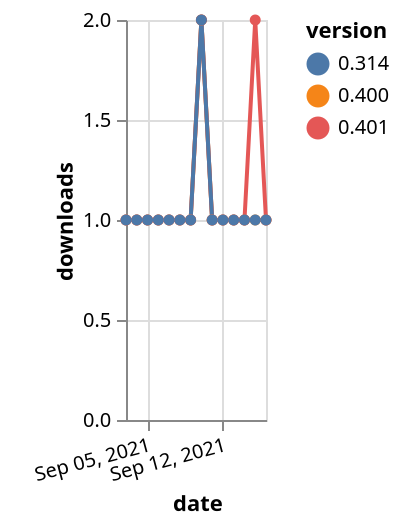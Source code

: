 {"$schema": "https://vega.github.io/schema/vega-lite/v5.json", "description": "A simple bar chart with embedded data.", "data": {"values": [{"date": "2021-09-03", "total": 145, "delta": 1, "version": "0.400"}, {"date": "2021-09-04", "total": 146, "delta": 1, "version": "0.400"}, {"date": "2021-09-05", "total": 147, "delta": 1, "version": "0.400"}, {"date": "2021-09-06", "total": 148, "delta": 1, "version": "0.400"}, {"date": "2021-09-07", "total": 149, "delta": 1, "version": "0.400"}, {"date": "2021-09-08", "total": 150, "delta": 1, "version": "0.400"}, {"date": "2021-09-09", "total": 151, "delta": 1, "version": "0.400"}, {"date": "2021-09-10", "total": 153, "delta": 2, "version": "0.400"}, {"date": "2021-09-11", "total": 154, "delta": 1, "version": "0.400"}, {"date": "2021-09-12", "total": 155, "delta": 1, "version": "0.400"}, {"date": "2021-09-13", "total": 156, "delta": 1, "version": "0.400"}, {"date": "2021-09-14", "total": 157, "delta": 1, "version": "0.400"}, {"date": "2021-09-15", "total": 158, "delta": 1, "version": "0.400"}, {"date": "2021-09-16", "total": 159, "delta": 1, "version": "0.400"}, {"date": "2021-09-03", "total": 176, "delta": 1, "version": "0.401"}, {"date": "2021-09-04", "total": 177, "delta": 1, "version": "0.401"}, {"date": "2021-09-05", "total": 178, "delta": 1, "version": "0.401"}, {"date": "2021-09-06", "total": 179, "delta": 1, "version": "0.401"}, {"date": "2021-09-07", "total": 180, "delta": 1, "version": "0.401"}, {"date": "2021-09-08", "total": 181, "delta": 1, "version": "0.401"}, {"date": "2021-09-09", "total": 182, "delta": 1, "version": "0.401"}, {"date": "2021-09-10", "total": 184, "delta": 2, "version": "0.401"}, {"date": "2021-09-11", "total": 185, "delta": 1, "version": "0.401"}, {"date": "2021-09-12", "total": 186, "delta": 1, "version": "0.401"}, {"date": "2021-09-13", "total": 187, "delta": 1, "version": "0.401"}, {"date": "2021-09-14", "total": 188, "delta": 1, "version": "0.401"}, {"date": "2021-09-15", "total": 190, "delta": 2, "version": "0.401"}, {"date": "2021-09-16", "total": 191, "delta": 1, "version": "0.401"}, {"date": "2021-09-03", "total": 157, "delta": 1, "version": "0.314"}, {"date": "2021-09-04", "total": 158, "delta": 1, "version": "0.314"}, {"date": "2021-09-05", "total": 159, "delta": 1, "version": "0.314"}, {"date": "2021-09-06", "total": 160, "delta": 1, "version": "0.314"}, {"date": "2021-09-07", "total": 161, "delta": 1, "version": "0.314"}, {"date": "2021-09-08", "total": 162, "delta": 1, "version": "0.314"}, {"date": "2021-09-09", "total": 163, "delta": 1, "version": "0.314"}, {"date": "2021-09-10", "total": 165, "delta": 2, "version": "0.314"}, {"date": "2021-09-11", "total": 166, "delta": 1, "version": "0.314"}, {"date": "2021-09-12", "total": 167, "delta": 1, "version": "0.314"}, {"date": "2021-09-13", "total": 168, "delta": 1, "version": "0.314"}, {"date": "2021-09-14", "total": 169, "delta": 1, "version": "0.314"}, {"date": "2021-09-15", "total": 170, "delta": 1, "version": "0.314"}, {"date": "2021-09-16", "total": 171, "delta": 1, "version": "0.314"}]}, "width": "container", "mark": {"type": "line", "point": {"filled": true}}, "encoding": {"x": {"field": "date", "type": "temporal", "timeUnit": "yearmonthdate", "title": "date", "axis": {"labelAngle": -15}}, "y": {"field": "delta", "type": "quantitative", "title": "downloads"}, "color": {"field": "version", "type": "nominal"}, "tooltip": {"field": "delta"}}}